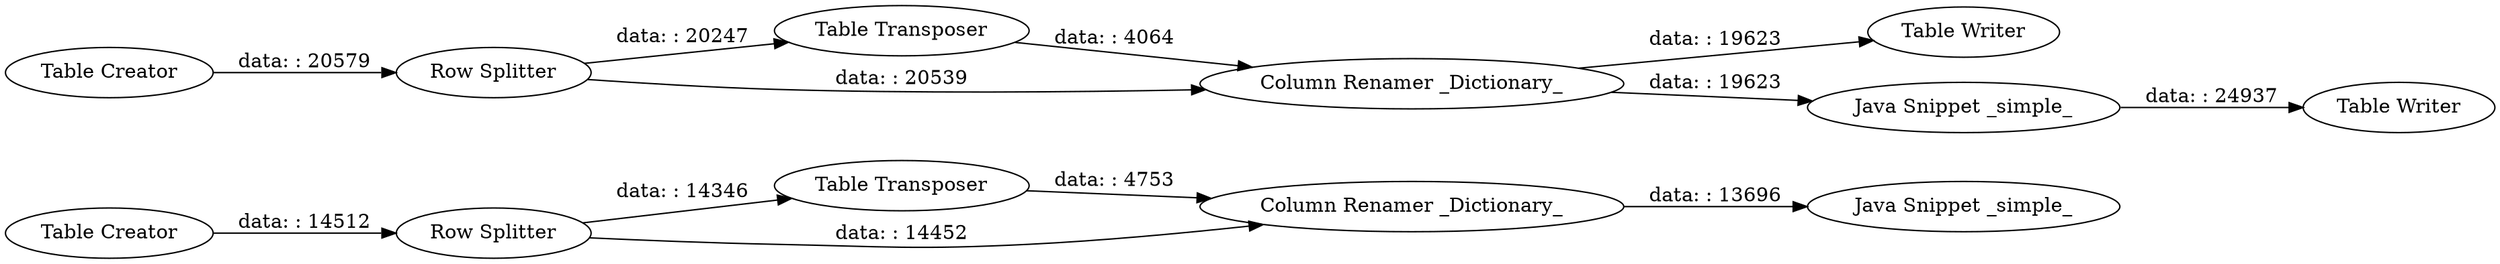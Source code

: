 digraph {
	"4395891730979863968_13" [label="Table Transposer"]
	"4395891730979863968_7" [label="Table Writer"]
	"4395891730979863968_12" [label="Column Renamer _Dictionary_"]
	"4395891730979863968_5" [label="Table Transposer"]
	"4395891730979863968_16" [label="Java Snippet _simple_"]
	"4395891730979863968_8" [label="Table Writer"]
	"4395891730979863968_1" [label="Table Creator"]
	"4395891730979863968_15" [label="Java Snippet _simple_"]
	"4395891730979863968_2" [label="Row Splitter"]
	"4395891730979863968_4" [label="Column Renamer _Dictionary_"]
	"4395891730979863968_9" [label="Table Creator"]
	"4395891730979863968_10" [label="Row Splitter"]
	"4395891730979863968_2" -> "4395891730979863968_5" [label="data: : 20247"]
	"4395891730979863968_10" -> "4395891730979863968_12" [label="data: : 14452"]
	"4395891730979863968_5" -> "4395891730979863968_4" [label="data: : 4064"]
	"4395891730979863968_4" -> "4395891730979863968_15" [label="data: : 19623"]
	"4395891730979863968_1" -> "4395891730979863968_2" [label="data: : 20579"]
	"4395891730979863968_10" -> "4395891730979863968_13" [label="data: : 14346"]
	"4395891730979863968_9" -> "4395891730979863968_10" [label="data: : 14512"]
	"4395891730979863968_13" -> "4395891730979863968_12" [label="data: : 4753"]
	"4395891730979863968_2" -> "4395891730979863968_4" [label="data: : 20539"]
	"4395891730979863968_15" -> "4395891730979863968_8" [label="data: : 24937"]
	"4395891730979863968_4" -> "4395891730979863968_7" [label="data: : 19623"]
	"4395891730979863968_12" -> "4395891730979863968_16" [label="data: : 13696"]
	rankdir=LR
}
